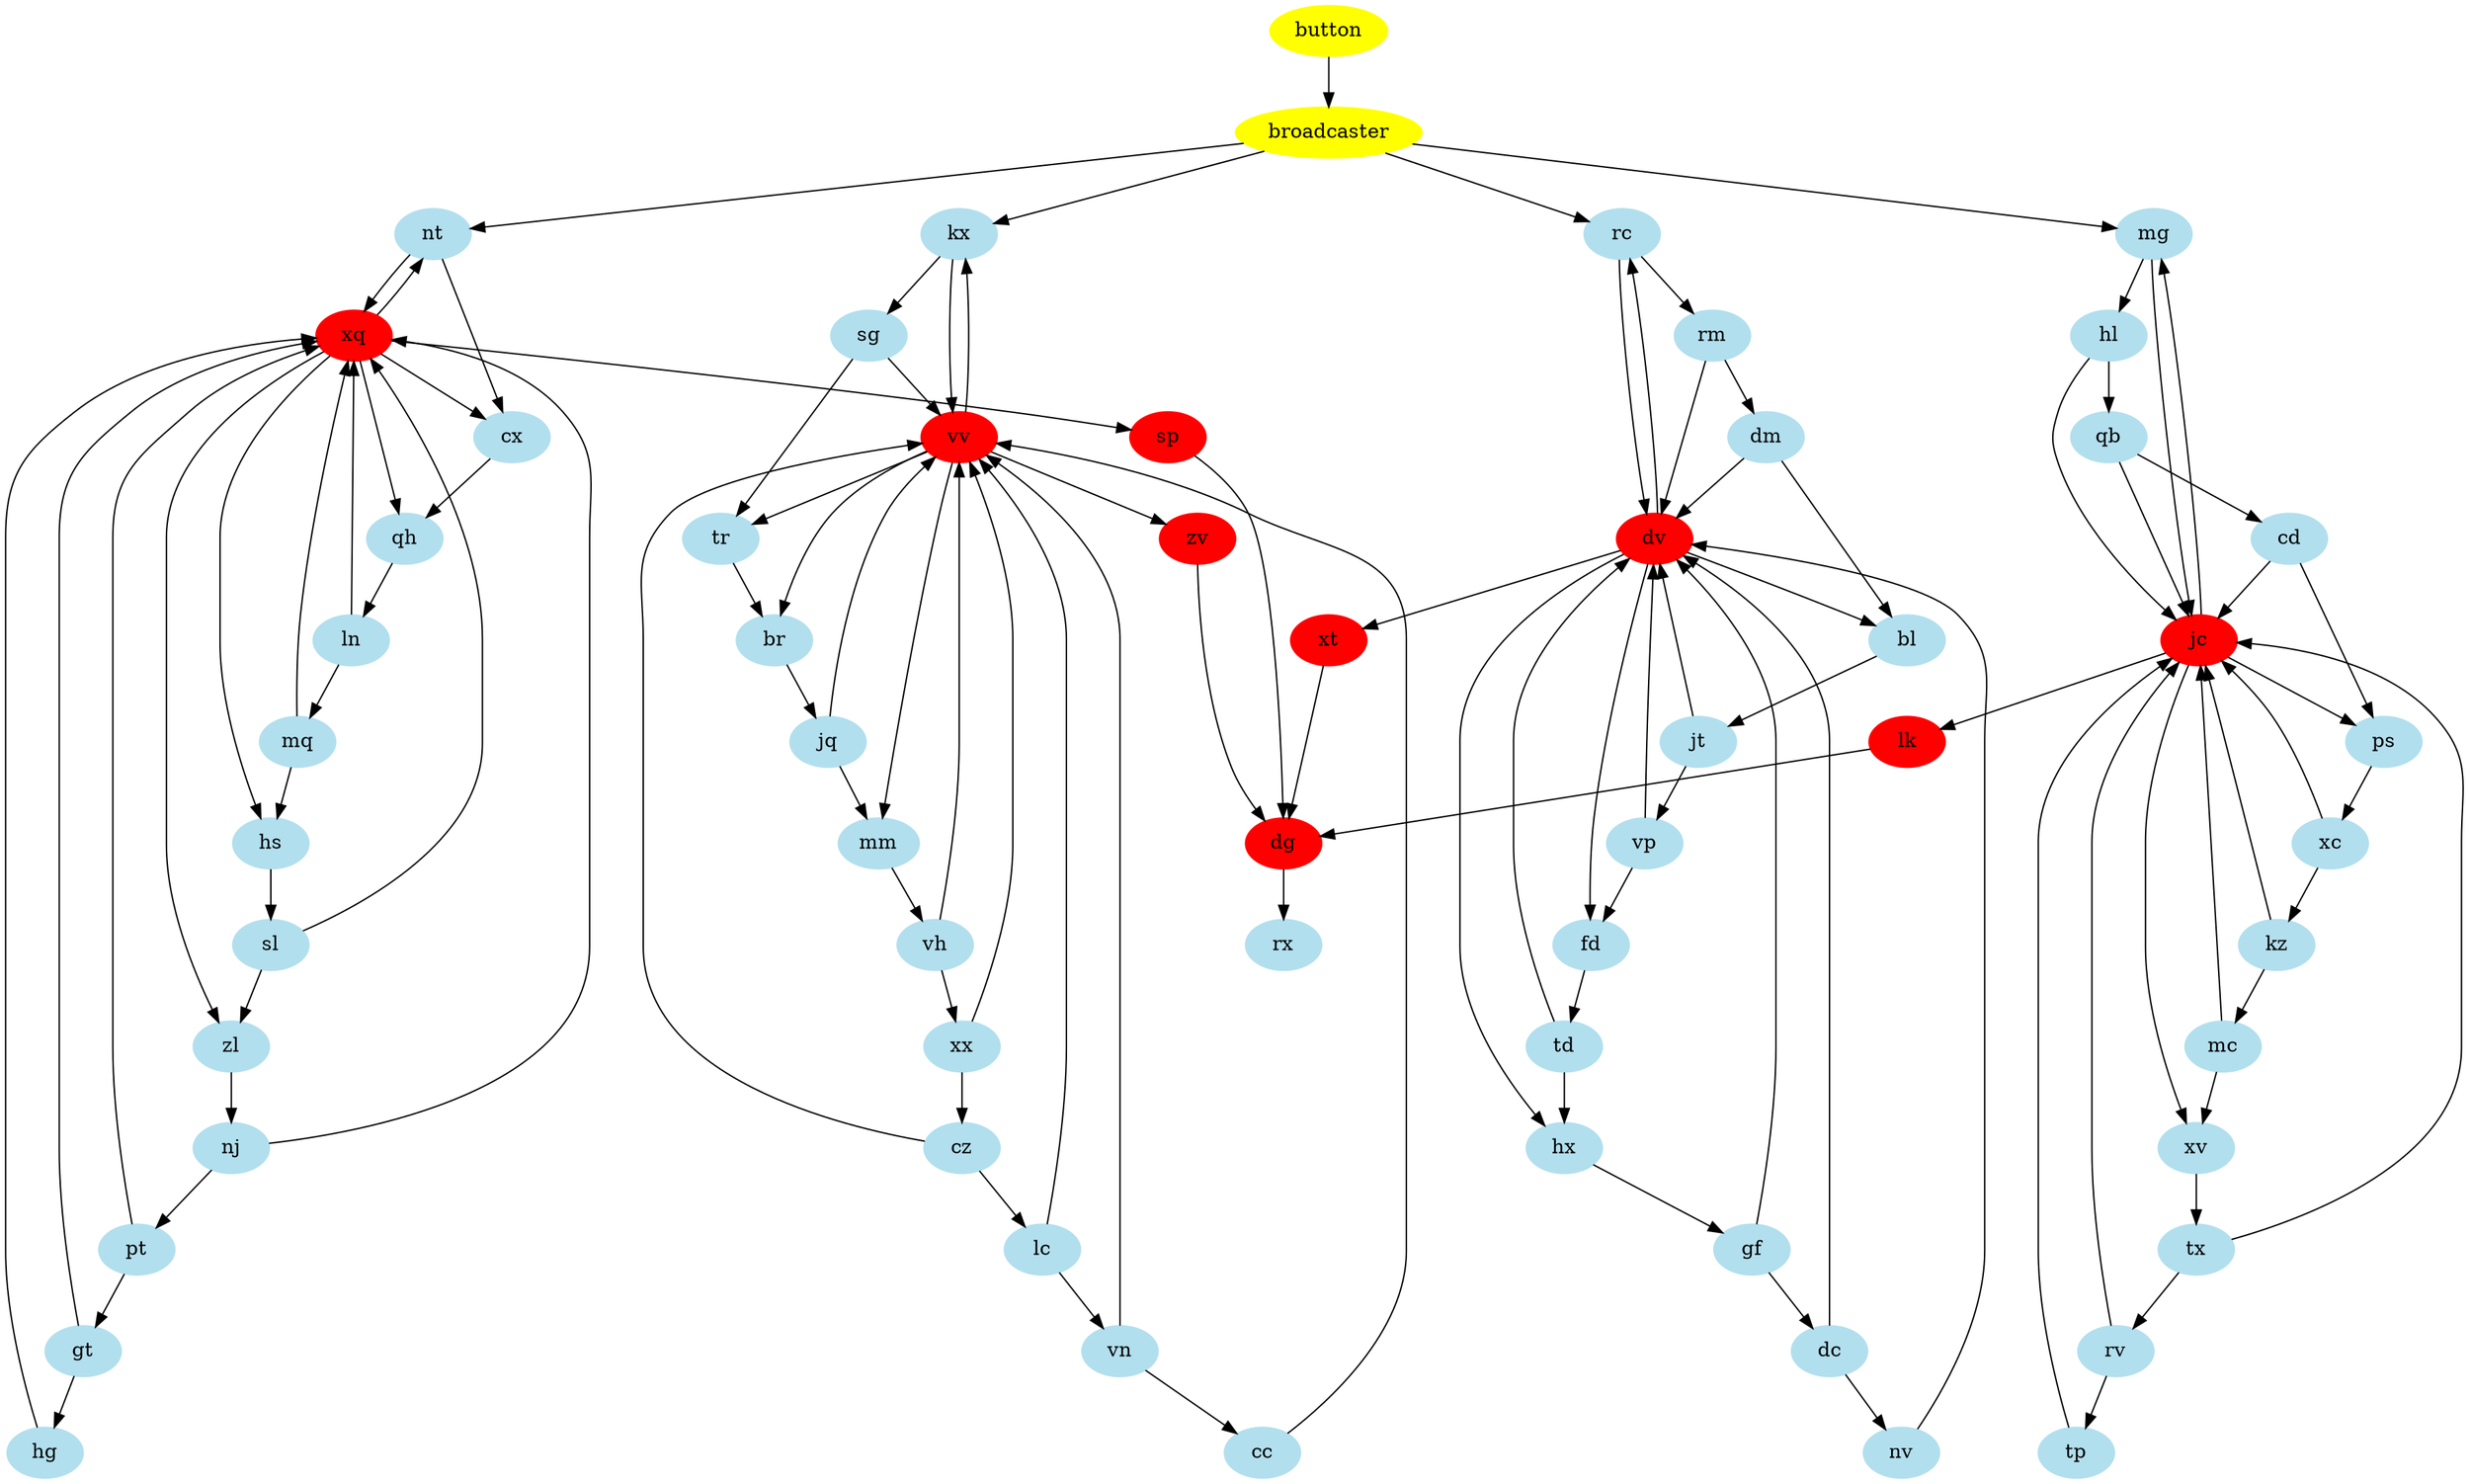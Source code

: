 digraph Modules {
	node [color=yellow style=filled]
	button -> broadcaster
	node [color=lightblue2]
	broadcaster -> nt
	broadcaster -> kx
	broadcaster -> rc
	broadcaster -> mg
	hs
	node [color=red]
	dg
	node [color=lightblue2]
	vp
	kz
	nv
	hx
	mm
	fd
	node [color=red]
	dv
	node [color=lightblue2]
	hg
	td
	bl
	br
	qh
	node [color=red]
	xq
	node [color=lightblue2]
	sg
	dm
	gt
	ln
	mc
	tx
	node [color=red]
	lk
	node [color=lightblue2]
	mg
	node [color=red]
	vv
	node [color=lightblue2]
	nt
	node [color=red]
	zv
	node [color=lightblue2]
	cd
	rc
	nj
	gf
	rm
	xx
	jt
	zl
	node [color=red]
	sp
	node [color=lightblue2]
	xc
	node [color=red]
	xt
	node [color=lightblue2]
	tp
	lc
	vh
	mq
	cc
	vn
	tr
	hl
	dc
	jq
	kx
	cx
	sl
	cz
	qb
	node [color=red]
	jc
	node [color=lightblue2]
	xv
	pt
	rv
	ps
	hs -> sl
	dg -> rx
	vp -> fd
	vp -> dv
	kz -> jc
	kz -> mc
	nv -> dv
	hx -> gf
	mm -> vh
	fd -> td
	dv -> hx
	dv -> bl
	dv -> rc
	dv -> fd
	dv -> xt
	hg -> xq
	td -> dv
	td -> hx
	bl -> jt
	br -> jq
	qh -> ln
	xq -> zl
	xq -> cx
	xq -> qh
	xq -> hs
	xq -> nt
	xq -> sp
	sg -> vv
	sg -> tr
	dm -> bl
	dm -> dv
	gt -> xq
	gt -> hg
	ln -> mq
	ln -> xq
	mc -> xv
	mc -> jc
	tx -> rv
	tx -> jc
	lk -> dg
	mg -> hl
	mg -> jc
	vv -> zv
	vv -> br
	vv -> kx
	vv -> mm
	vv -> tr
	nt -> xq
	nt -> cx
	zv -> dg
	cd -> jc
	cd -> ps
	rc -> rm
	rc -> dv
	nj -> pt
	nj -> xq
	gf -> dc
	gf -> dv
	rm -> dm
	rm -> dv
	xx -> vv
	xx -> cz
	jt -> dv
	jt -> vp
	zl -> nj
	sp -> dg
	xc -> jc
	xc -> kz
	xt -> dg
	tp -> jc
	lc -> vv
	lc -> vn
	vh -> xx
	vh -> vv
	mq -> hs
	mq -> xq
	cc -> vv
	vn -> vv
	vn -> cc
	tr -> br
	hl -> qb
	hl -> jc
	dc -> dv
	dc -> nv
	jq -> mm
	jq -> vv
	kx -> vv
	kx -> sg
	cx -> qh
	sl -> zl
	sl -> xq
	cz -> lc
	cz -> vv
	qb -> jc
	qb -> cd
	jc -> ps
	jc -> xv
	jc -> lk
	jc -> mg
	xv -> tx
	pt -> xq
	pt -> gt
	rv -> jc
	rv -> tp
	ps -> xc
}
